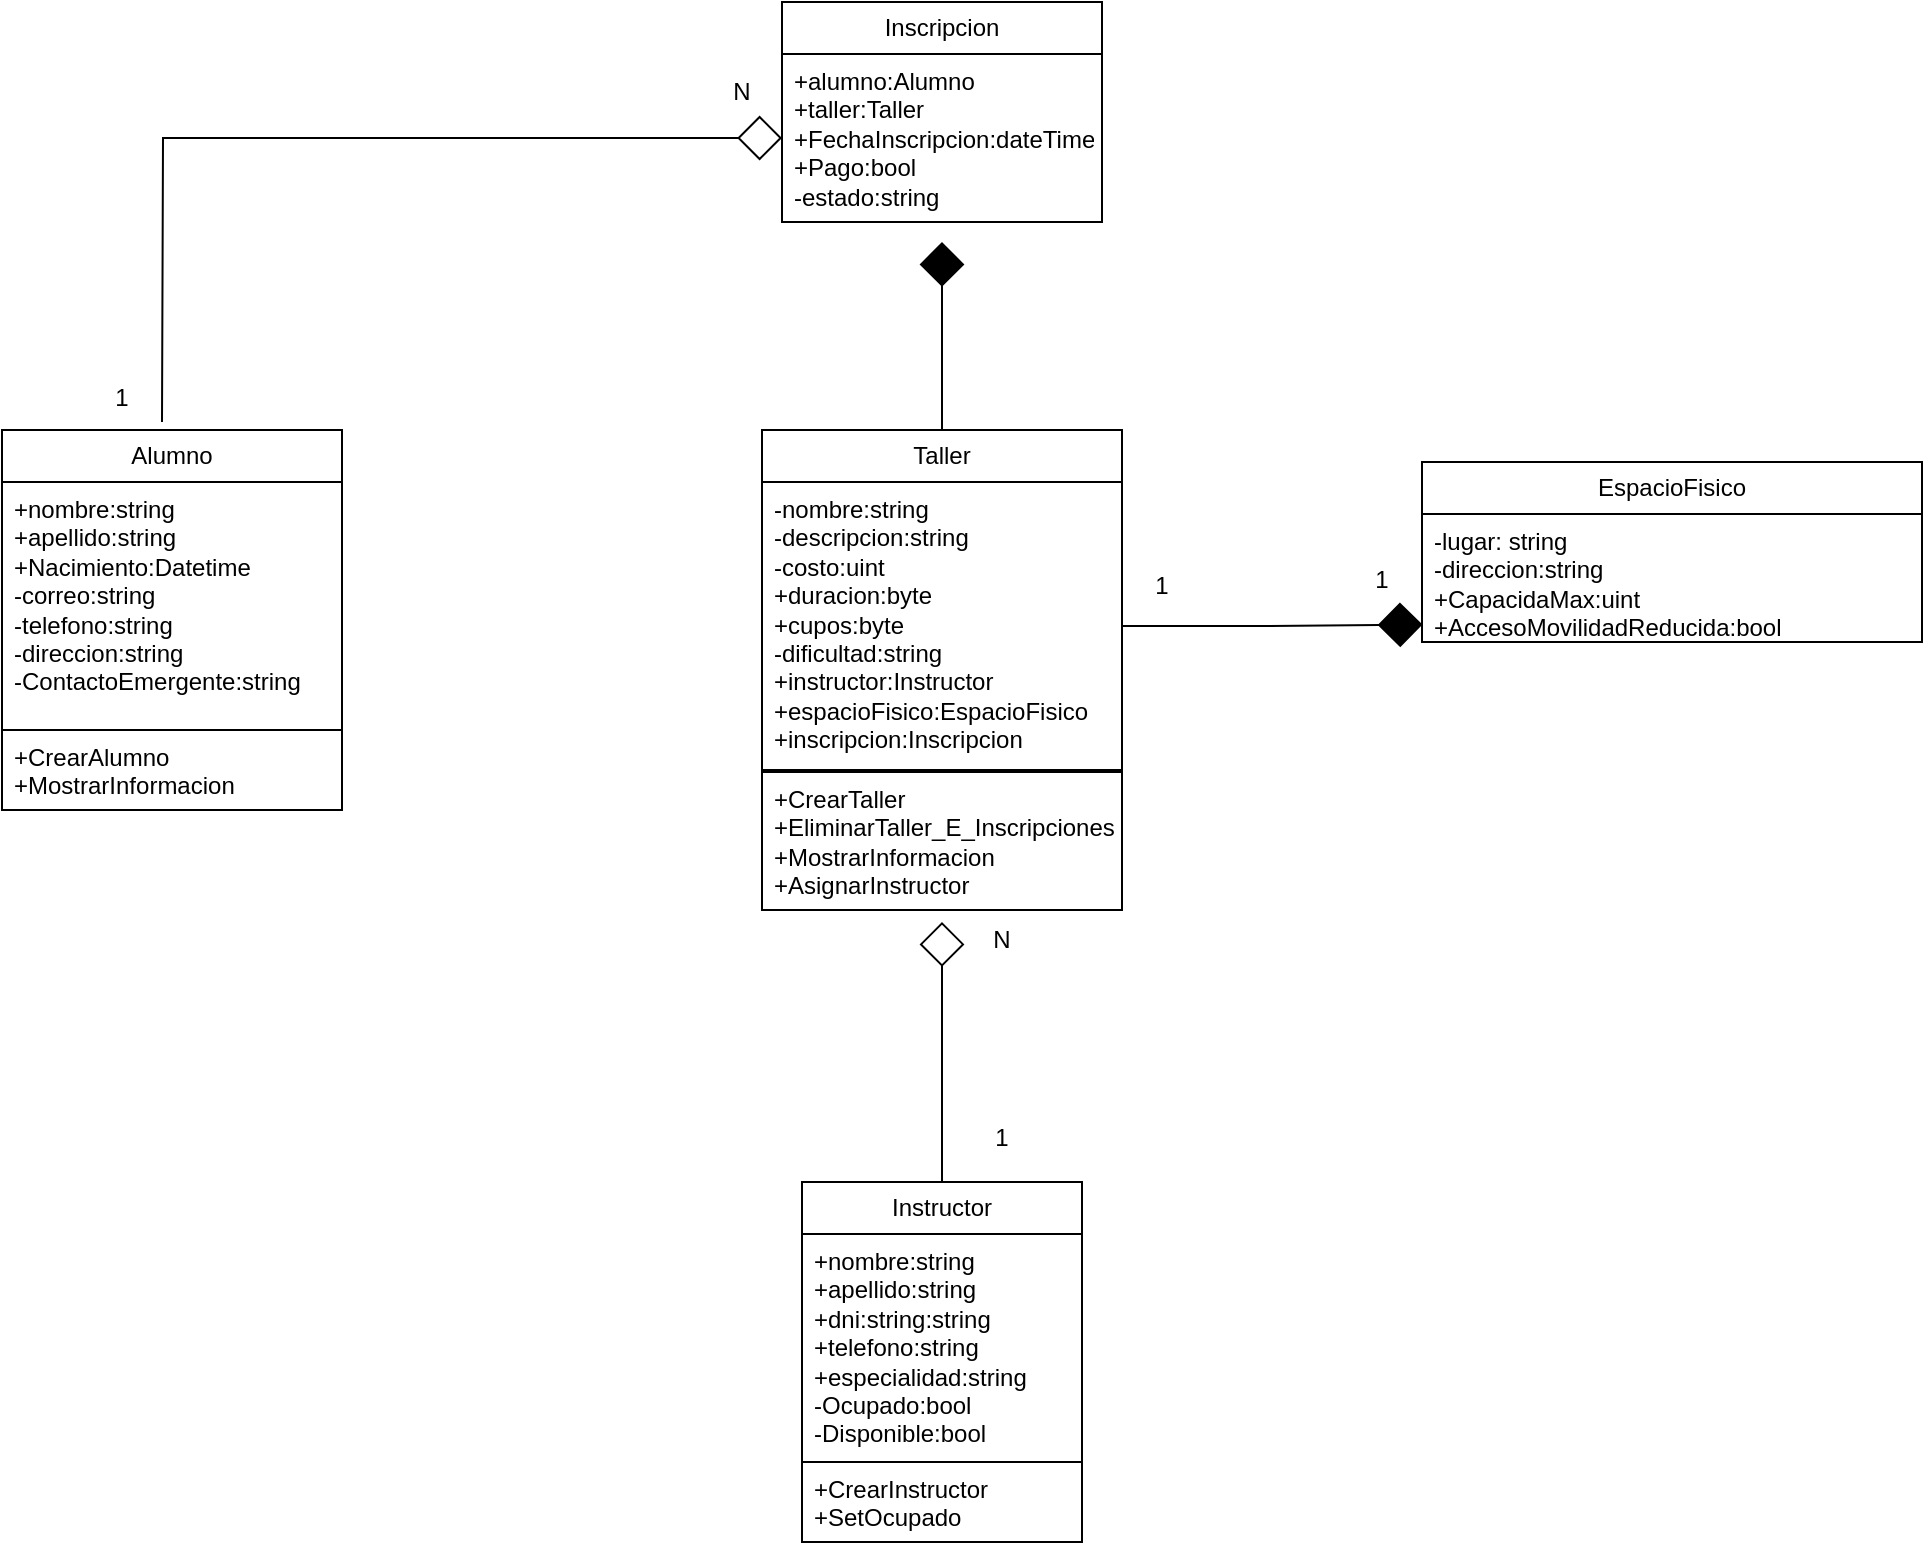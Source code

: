 <mxfile version="27.1.1">
  <diagram name="Página-1" id="v-vFy-PeBbE4DU-WDTVd">
    <mxGraphModel dx="1106" dy="1814" grid="1" gridSize="10" guides="1" tooltips="1" connect="1" arrows="1" fold="1" page="1" pageScale="1" pageWidth="827" pageHeight="1169" math="0" shadow="0">
      <root>
        <mxCell id="0" />
        <mxCell id="1" parent="0" />
        <mxCell id="AbnYrZuKESRwXiu3h4YI-19" style="edgeStyle=orthogonalEdgeStyle;rounded=0;orthogonalLoop=1;jettySize=auto;html=1;endArrow=diamond;endFill=0;endSize=20;" parent="1" source="JmruW808uZgl1G3bm_wJ-61" edge="1">
          <mxGeometry relative="1" as="geometry">
            <mxPoint x="470" y="300" as="targetPoint" />
          </mxGeometry>
        </mxCell>
        <mxCell id="JmruW808uZgl1G3bm_wJ-61" value="Instructor" style="swimlane;fontStyle=0;childLayout=stackLayout;horizontal=1;startSize=26;fillColor=none;horizontalStack=0;resizeParent=1;resizeParentMax=0;resizeLast=0;collapsible=1;marginBottom=0;whiteSpace=wrap;html=1;" parent="1" vertex="1">
          <mxGeometry x="400" y="430" width="140" height="140" as="geometry" />
        </mxCell>
        <mxCell id="JmruW808uZgl1G3bm_wJ-64" value="&lt;div&gt;+nombre:string&lt;/div&gt;&lt;div&gt;+apellido:string&lt;/div&gt;&lt;div&gt;+dni:string:string&lt;/div&gt;&lt;div&gt;+telefono:string&lt;/div&gt;&lt;div&gt;+especialidad:string&lt;/div&gt;&lt;div&gt;-Ocupado:bool&lt;/div&gt;&lt;div&gt;-Disponible:bool&lt;/div&gt;&lt;div&gt;&lt;br&gt;&lt;/div&gt;" style="text;strokeColor=none;fillColor=none;align=left;verticalAlign=top;spacingLeft=4;spacingRight=4;overflow=hidden;rotatable=0;points=[[0,0.5],[1,0.5]];portConstraint=eastwest;whiteSpace=wrap;html=1;" parent="JmruW808uZgl1G3bm_wJ-61" vertex="1">
          <mxGeometry y="26" width="140" height="114" as="geometry" />
        </mxCell>
        <mxCell id="JmruW808uZgl1G3bm_wJ-71" value="+CrearInstructor&lt;div&gt;+SetOcupado&lt;/div&gt;" style="text;strokeColor=default;fillColor=none;align=left;verticalAlign=top;spacingLeft=4;spacingRight=4;overflow=hidden;rotatable=0;points=[[0,0.5],[1,0.5]];portConstraint=eastwest;whiteSpace=wrap;html=1;" parent="1" vertex="1">
          <mxGeometry x="400" y="570" width="140" height="40" as="geometry" />
        </mxCell>
        <mxCell id="JmruW808uZgl1G3bm_wJ-72" value="Inscripcion" style="swimlane;fontStyle=0;childLayout=stackLayout;horizontal=1;startSize=26;fillColor=none;horizontalStack=0;resizeParent=1;resizeParentMax=0;resizeLast=0;collapsible=1;marginBottom=0;whiteSpace=wrap;html=1;" parent="1" vertex="1">
          <mxGeometry x="390" y="-160" width="160" height="110" as="geometry" />
        </mxCell>
        <mxCell id="AbnYrZuKESRwXiu3h4YI-30" style="edgeStyle=orthogonalEdgeStyle;rounded=0;orthogonalLoop=1;jettySize=auto;html=1;endArrow=diamond;endFill=0;endSize=20;startFill=0;" parent="JmruW808uZgl1G3bm_wJ-72" edge="1" target="JmruW808uZgl1G3bm_wJ-75">
          <mxGeometry relative="1" as="geometry">
            <mxPoint x="-170" y="10" as="targetPoint" />
            <mxPoint x="-310" y="210" as="sourcePoint" />
          </mxGeometry>
        </mxCell>
        <mxCell id="JmruW808uZgl1G3bm_wJ-75" value="&lt;div&gt;+alumno:Alumno&lt;/div&gt;&lt;div&gt;+taller:Taller&lt;br&gt;+FechaInscripcion:dateTime&lt;/div&gt;&lt;div&gt;+Pago:bool&lt;/div&gt;&lt;div&gt;-estado:string&lt;/div&gt;" style="text;strokeColor=none;fillColor=none;align=left;verticalAlign=top;spacingLeft=4;spacingRight=4;overflow=hidden;rotatable=0;points=[[0,0.5],[1,0.5]];portConstraint=eastwest;whiteSpace=wrap;html=1;" parent="JmruW808uZgl1G3bm_wJ-72" vertex="1">
          <mxGeometry y="26" width="160" height="84" as="geometry" />
        </mxCell>
        <mxCell id="JmruW808uZgl1G3bm_wJ-81" value="EspacioFisico" style="swimlane;fontStyle=0;childLayout=stackLayout;horizontal=1;startSize=26;fillColor=none;horizontalStack=0;resizeParent=1;resizeParentMax=0;resizeLast=0;collapsible=1;marginBottom=0;whiteSpace=wrap;html=1;" parent="1" vertex="1">
          <mxGeometry x="710" y="70" width="250" height="90" as="geometry" />
        </mxCell>
        <mxCell id="JmruW808uZgl1G3bm_wJ-82" value="&lt;div&gt;-lugar: string&lt;/div&gt;&lt;div&gt;-direccion:string&lt;/div&gt;&lt;div&gt;+CapacidaMax:uint&lt;br&gt;+AccesoMovilidadReducida:bool&lt;/div&gt;" style="text;strokeColor=none;fillColor=none;align=left;verticalAlign=top;spacingLeft=4;spacingRight=4;overflow=hidden;rotatable=0;points=[[0,0.5],[1,0.5]];portConstraint=eastwest;whiteSpace=wrap;html=1;" parent="JmruW808uZgl1G3bm_wJ-81" vertex="1">
          <mxGeometry y="26" width="250" height="64" as="geometry" />
        </mxCell>
        <mxCell id="JmruW808uZgl1G3bm_wJ-91" value="Alumno" style="swimlane;fontStyle=0;childLayout=stackLayout;horizontal=1;startSize=26;fillColor=none;horizontalStack=0;resizeParent=1;resizeParentMax=0;resizeLast=0;collapsible=1;marginBottom=0;whiteSpace=wrap;html=1;" parent="1" vertex="1">
          <mxGeometry y="54" width="170" height="150" as="geometry" />
        </mxCell>
        <mxCell id="JmruW808uZgl1G3bm_wJ-92" value="&lt;div&gt;+nombre:string&lt;/div&gt;&lt;div&gt;+apellido:string&lt;/div&gt;&lt;div&gt;+Nacimiento:Datetime&lt;/div&gt;&lt;div&gt;-correo:string&lt;/div&gt;&lt;div&gt;-telefono:string&lt;/div&gt;&lt;div&gt;-direccion:string&lt;/div&gt;&lt;div&gt;-ContactoEmergente:string&lt;/div&gt;" style="text;strokeColor=none;fillColor=none;align=left;verticalAlign=top;spacingLeft=4;spacingRight=4;overflow=hidden;rotatable=0;points=[[0,0.5],[1,0.5]];portConstraint=eastwest;whiteSpace=wrap;html=1;" parent="JmruW808uZgl1G3bm_wJ-91" vertex="1">
          <mxGeometry y="26" width="170" height="124" as="geometry" />
        </mxCell>
        <mxCell id="JmruW808uZgl1G3bm_wJ-95" value="+CrearAlumno&lt;div&gt;+MostrarInformacion&lt;/div&gt;" style="text;strokeColor=default;fillColor=none;align=left;verticalAlign=top;spacingLeft=4;spacingRight=4;overflow=hidden;rotatable=0;points=[[0,0.5],[1,0.5]];portConstraint=eastwest;whiteSpace=wrap;html=1;" parent="1" vertex="1">
          <mxGeometry y="204" width="170" height="40" as="geometry" />
        </mxCell>
        <mxCell id="AbnYrZuKESRwXiu3h4YI-25" style="edgeStyle=orthogonalEdgeStyle;rounded=0;orthogonalLoop=1;jettySize=auto;html=1;endArrow=diamond;endFill=1;endSize=20;" parent="1" source="JmruW808uZgl1G3bm_wJ-96" edge="1">
          <mxGeometry relative="1" as="geometry">
            <mxPoint x="470" y="-40" as="targetPoint" />
          </mxGeometry>
        </mxCell>
        <mxCell id="JmruW808uZgl1G3bm_wJ-96" value="Taller" style="swimlane;fontStyle=0;childLayout=stackLayout;horizontal=1;startSize=26;fillColor=none;horizontalStack=0;resizeParent=1;resizeParentMax=0;resizeLast=0;collapsible=1;marginBottom=0;whiteSpace=wrap;html=1;" parent="1" vertex="1">
          <mxGeometry x="380" y="54" width="180" height="170" as="geometry" />
        </mxCell>
        <mxCell id="JmruW808uZgl1G3bm_wJ-97" value="&lt;div&gt;-nombre:string&lt;/div&gt;&lt;div&gt;-descripcion:string&lt;br&gt;-costo:uint&lt;br&gt;+duracion:byte&lt;br&gt;+cupos:byte&lt;br&gt;-dificultad:string&lt;br&gt;+instructor:Instructor&lt;br&gt;+espacioFisico:EspacioFisico&lt;/div&gt;&lt;div&gt;+inscripcion:Inscripcion&lt;/div&gt;" style="text;strokeColor=none;fillColor=none;align=left;verticalAlign=top;spacingLeft=4;spacingRight=4;overflow=hidden;rotatable=0;points=[[0,0.5],[1,0.5]];portConstraint=eastwest;whiteSpace=wrap;html=1;" parent="JmruW808uZgl1G3bm_wJ-96" vertex="1">
          <mxGeometry y="26" width="180" height="144" as="geometry" />
        </mxCell>
        <mxCell id="JmruW808uZgl1G3bm_wJ-104" value="+CrearTaller&lt;div&gt;+EliminarTaller_E_Inscripciones&lt;/div&gt;&lt;div&gt;+MostrarInformacion&lt;/div&gt;&lt;div&gt;+AsignarInstructor&lt;/div&gt;" style="text;strokeColor=default;fillColor=none;align=left;verticalAlign=top;spacingLeft=4;spacingRight=4;overflow=hidden;rotatable=0;points=[[0,0.5],[1,0.5]];portConstraint=eastwest;whiteSpace=wrap;html=1;" parent="1" vertex="1">
          <mxGeometry x="380" y="225" width="180" height="69" as="geometry" />
        </mxCell>
        <mxCell id="AbnYrZuKESRwXiu3h4YI-24" style="edgeStyle=orthogonalEdgeStyle;rounded=0;orthogonalLoop=1;jettySize=auto;html=1;entryX=0.001;entryY=0.864;entryDx=0;entryDy=0;entryPerimeter=0;endArrow=diamond;endFill=1;endSize=20;" parent="1" source="JmruW808uZgl1G3bm_wJ-97" target="JmruW808uZgl1G3bm_wJ-82" edge="1">
          <mxGeometry relative="1" as="geometry" />
        </mxCell>
        <mxCell id="c1aiQH7uzEXMVb1qE5cd-3" value="&lt;font style=&quot;vertical-align: inherit;&quot;&gt;&lt;font style=&quot;vertical-align: inherit;&quot;&gt;N&lt;/font&gt;&lt;/font&gt;" style="text;strokeColor=none;align=center;fillColor=none;html=1;verticalAlign=middle;whiteSpace=wrap;rounded=0;" vertex="1" parent="1">
          <mxGeometry x="340" y="-130" width="60" height="30" as="geometry" />
        </mxCell>
        <mxCell id="c1aiQH7uzEXMVb1qE5cd-4" value="1&lt;div&gt;&lt;br&gt;&lt;/div&gt;" style="text;strokeColor=none;align=center;fillColor=none;html=1;verticalAlign=middle;whiteSpace=wrap;rounded=0;" vertex="1" parent="1">
          <mxGeometry x="30" y="30" width="60" height="30" as="geometry" />
        </mxCell>
        <mxCell id="c1aiQH7uzEXMVb1qE5cd-6" value="1&lt;div&gt;&lt;br&gt;&lt;/div&gt;" style="text;strokeColor=none;align=center;fillColor=none;html=1;verticalAlign=middle;whiteSpace=wrap;rounded=0;" vertex="1" parent="1">
          <mxGeometry x="470" y="400" width="60" height="30" as="geometry" />
        </mxCell>
        <mxCell id="c1aiQH7uzEXMVb1qE5cd-7" value="1&lt;div&gt;&lt;br&gt;&lt;/div&gt;" style="text;strokeColor=none;align=center;fillColor=none;html=1;verticalAlign=middle;whiteSpace=wrap;rounded=0;perimeterSpacing=1;" vertex="1" parent="1">
          <mxGeometry x="550" y="124" width="60" height="30" as="geometry" />
        </mxCell>
        <mxCell id="c1aiQH7uzEXMVb1qE5cd-8" value="1" style="text;strokeColor=none;align=center;fillColor=none;html=1;verticalAlign=middle;whiteSpace=wrap;rounded=0;" vertex="1" parent="1">
          <mxGeometry x="660" y="114" width="60" height="30" as="geometry" />
        </mxCell>
        <mxCell id="c1aiQH7uzEXMVb1qE5cd-9" value="N" style="text;strokeColor=none;align=center;fillColor=none;html=1;verticalAlign=middle;whiteSpace=wrap;rounded=0;" vertex="1" parent="1">
          <mxGeometry x="470" y="294" width="60" height="30" as="geometry" />
        </mxCell>
      </root>
    </mxGraphModel>
  </diagram>
</mxfile>
